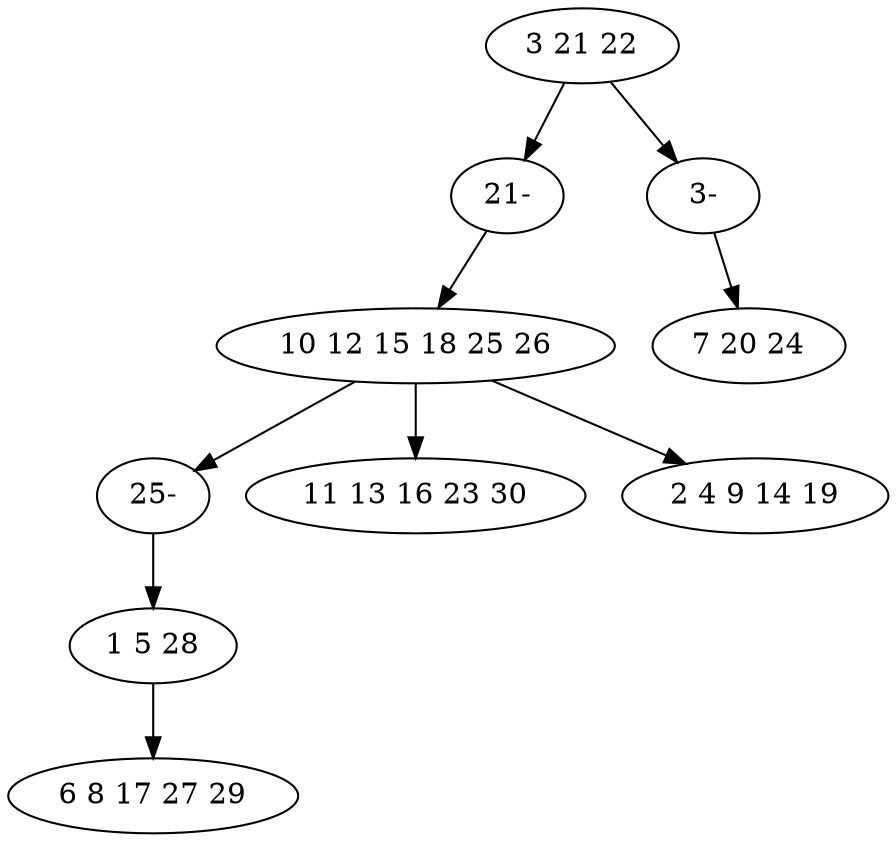 digraph true_tree {
	"0" -> "7"
	"0" -> "9"
	"1" -> "8"
	"1" -> "4"
	"3" -> "5"
	"1" -> "6"
	"7" -> "1"
	"8" -> "3"
	"9" -> "2"
	"0" [label="3 21 22"];
	"1" [label="10 12 15 18 25 26"];
	"2" [label="7 20 24"];
	"3" [label="1 5 28"];
	"4" [label="11 13 16 23 30"];
	"5" [label="6 8 17 27 29"];
	"6" [label="2 4 9 14 19"];
	"7" [label="21-"];
	"8" [label="25-"];
	"9" [label="3-"];
}
